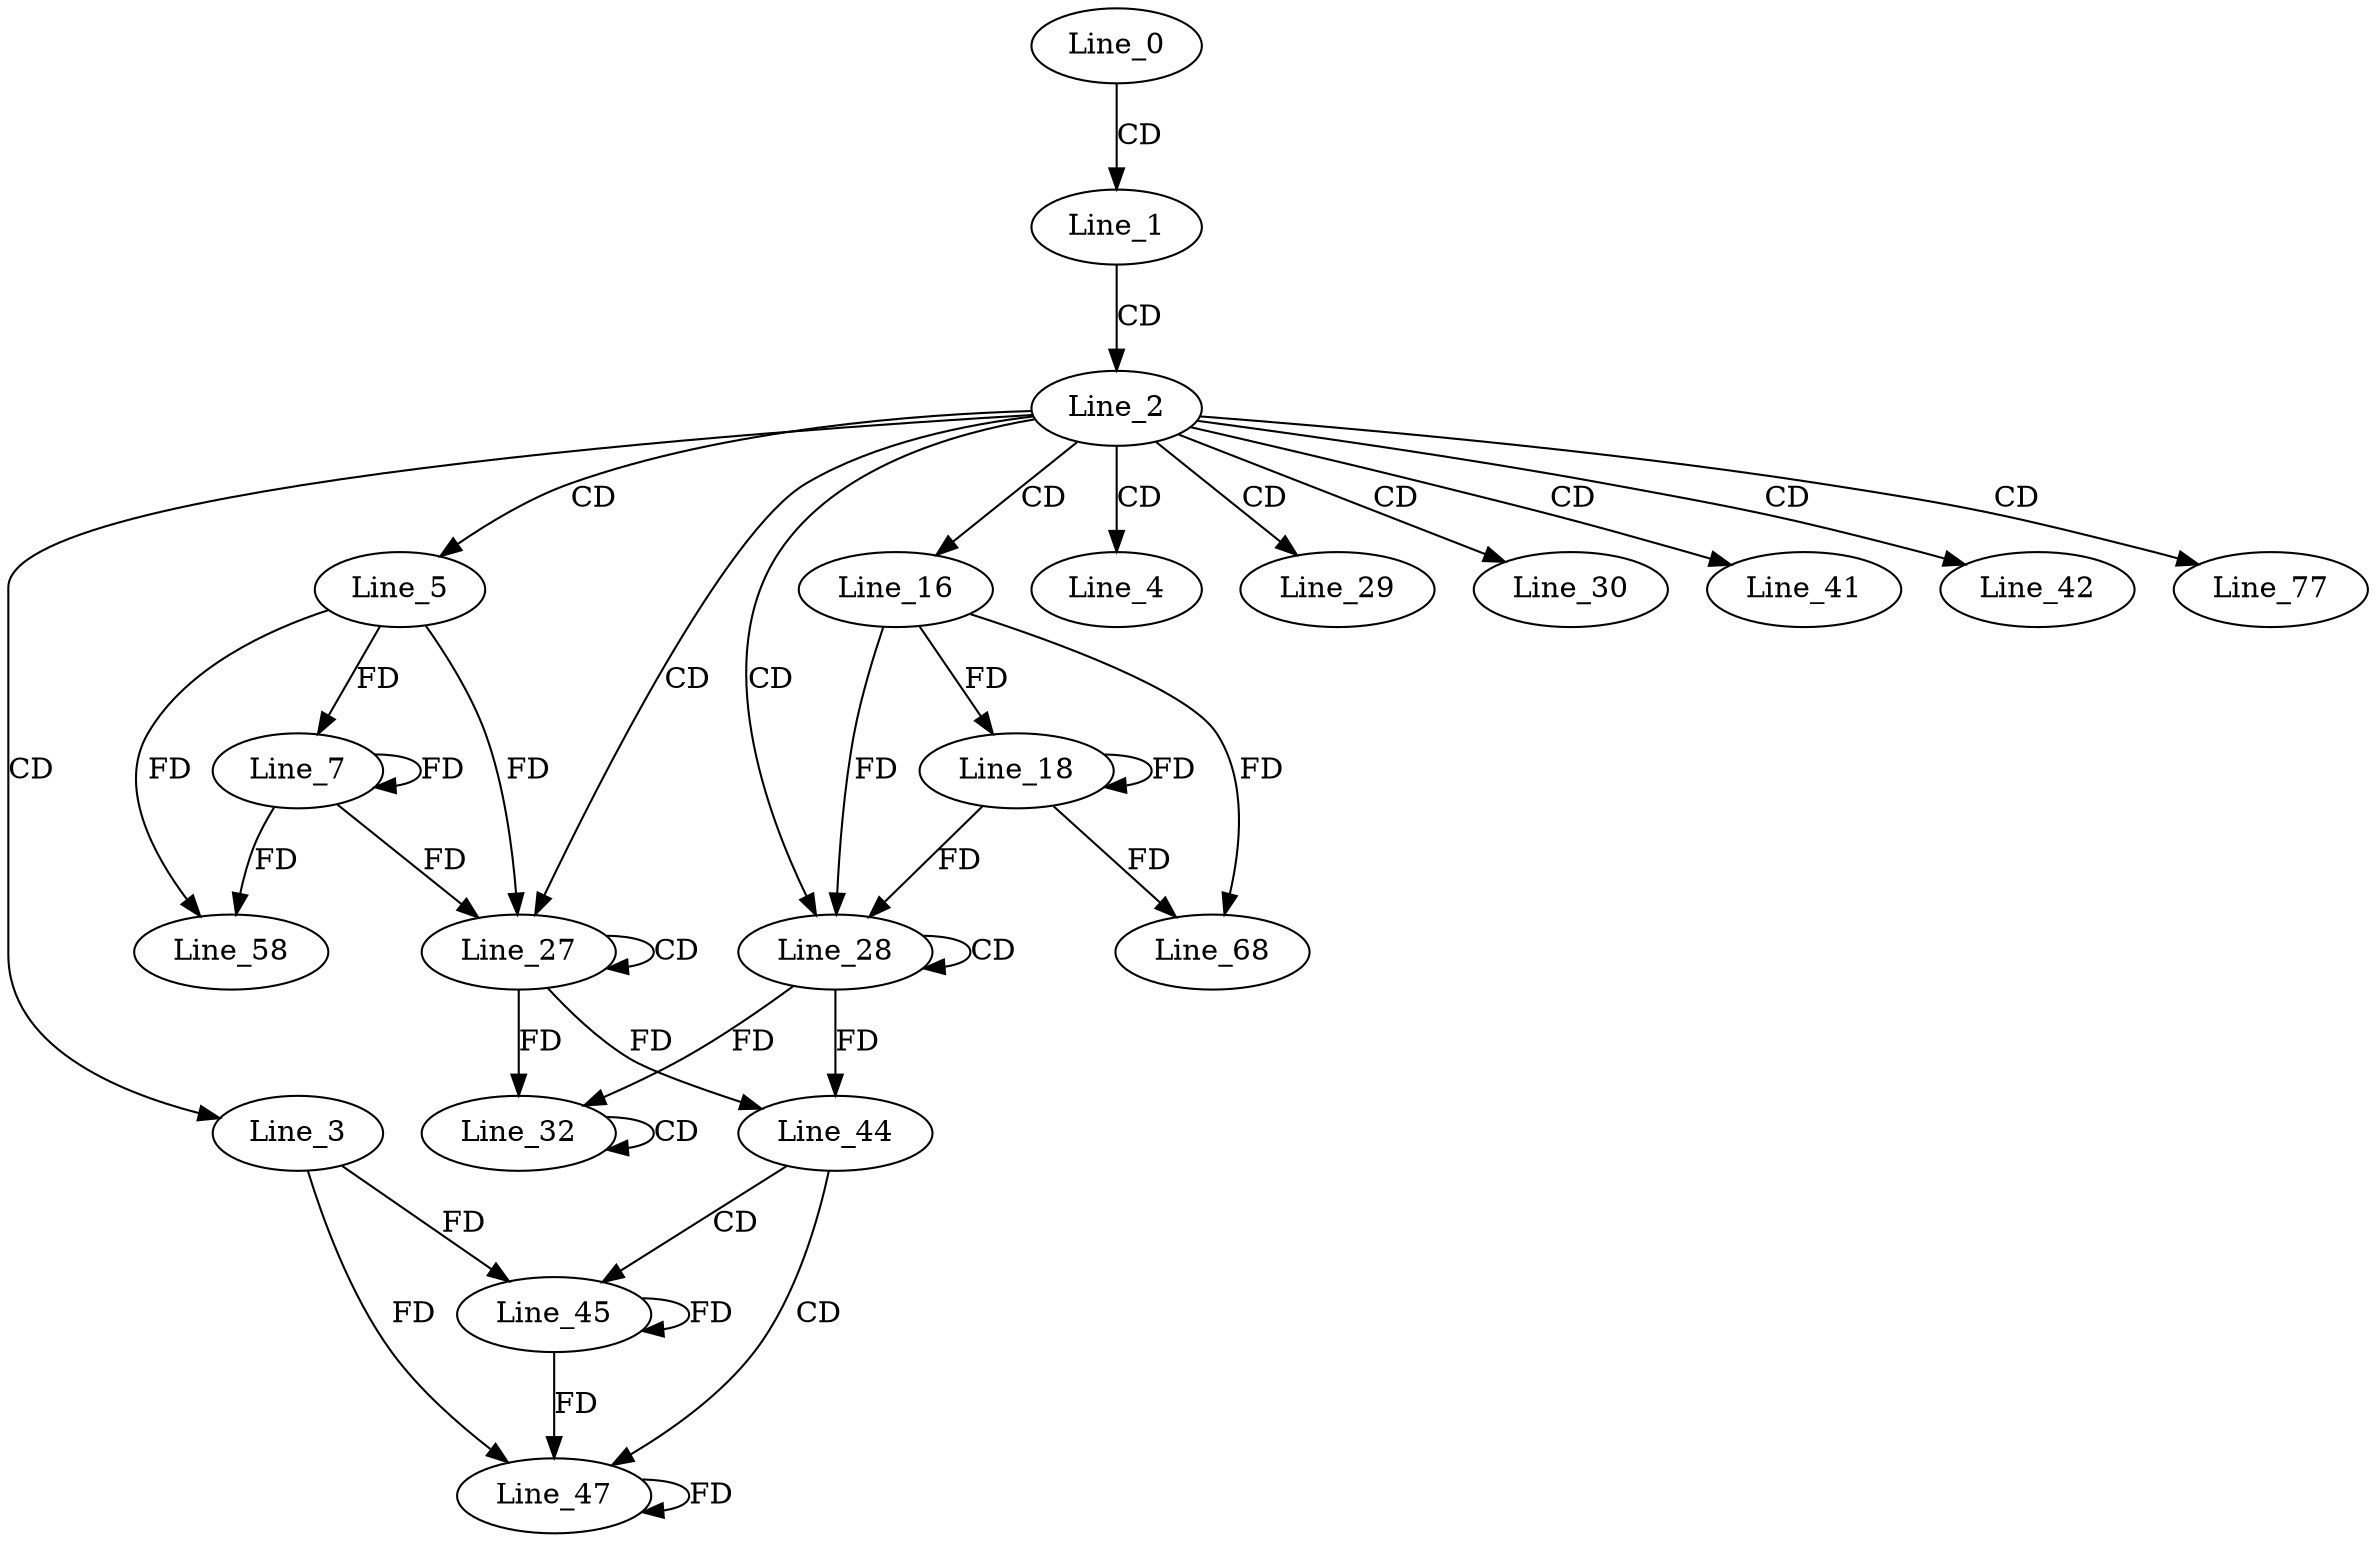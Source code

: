 digraph G {
  Line_0;
  Line_1;
  Line_2;
  Line_3;
  Line_4;
  Line_5;
  Line_7;
  Line_16;
  Line_18;
  Line_27;
  Line_27;
  Line_28;
  Line_28;
  Line_29;
  Line_30;
  Line_32;
  Line_32;
  Line_32;
  Line_41;
  Line_42;
  Line_44;
  Line_44;
  Line_44;
  Line_45;
  Line_47;
  Line_58;
  Line_68;
  Line_77;
  Line_0 -> Line_1 [ label="CD" ];
  Line_1 -> Line_2 [ label="CD" ];
  Line_2 -> Line_3 [ label="CD" ];
  Line_2 -> Line_4 [ label="CD" ];
  Line_2 -> Line_5 [ label="CD" ];
  Line_5 -> Line_7 [ label="FD" ];
  Line_7 -> Line_7 [ label="FD" ];
  Line_2 -> Line_16 [ label="CD" ];
  Line_16 -> Line_18 [ label="FD" ];
  Line_18 -> Line_18 [ label="FD" ];
  Line_2 -> Line_27 [ label="CD" ];
  Line_27 -> Line_27 [ label="CD" ];
  Line_5 -> Line_27 [ label="FD" ];
  Line_7 -> Line_27 [ label="FD" ];
  Line_2 -> Line_28 [ label="CD" ];
  Line_28 -> Line_28 [ label="CD" ];
  Line_16 -> Line_28 [ label="FD" ];
  Line_18 -> Line_28 [ label="FD" ];
  Line_2 -> Line_29 [ label="CD" ];
  Line_2 -> Line_30 [ label="CD" ];
  Line_32 -> Line_32 [ label="CD" ];
  Line_27 -> Line_32 [ label="FD" ];
  Line_28 -> Line_32 [ label="FD" ];
  Line_2 -> Line_41 [ label="CD" ];
  Line_2 -> Line_42 [ label="CD" ];
  Line_27 -> Line_44 [ label="FD" ];
  Line_28 -> Line_44 [ label="FD" ];
  Line_44 -> Line_45 [ label="CD" ];
  Line_3 -> Line_45 [ label="FD" ];
  Line_45 -> Line_45 [ label="FD" ];
  Line_44 -> Line_47 [ label="CD" ];
  Line_3 -> Line_47 [ label="FD" ];
  Line_45 -> Line_47 [ label="FD" ];
  Line_47 -> Line_47 [ label="FD" ];
  Line_5 -> Line_58 [ label="FD" ];
  Line_7 -> Line_58 [ label="FD" ];
  Line_16 -> Line_68 [ label="FD" ];
  Line_18 -> Line_68 [ label="FD" ];
  Line_2 -> Line_77 [ label="CD" ];
}
